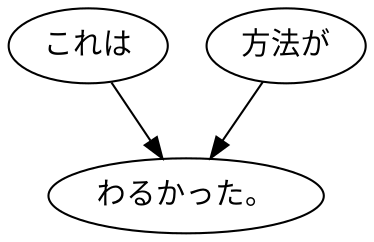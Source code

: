 digraph graph6344 {
	node0 [label="これは"];
	node1 [label="方法が"];
	node2 [label="わるかった。"];
	node0 -> node2;
	node1 -> node2;
}
